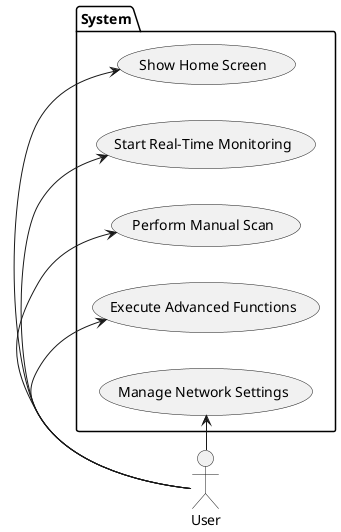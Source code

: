 @startuml
left to right direction

actor User as u

package System {
  usecase "Show Home Screen" as UC1
  usecase "Start Real-Time Monitoring" as UC2
  usecase "Perform Manual Scan" as UC3
  usecase "Execute Advanced Functions" as UC4
  usecase "Manage Network Settings" as UC5
}

u -> UC1
u -> UC2
u -> UC3
u -> UC4
u -> UC5

@enduml
